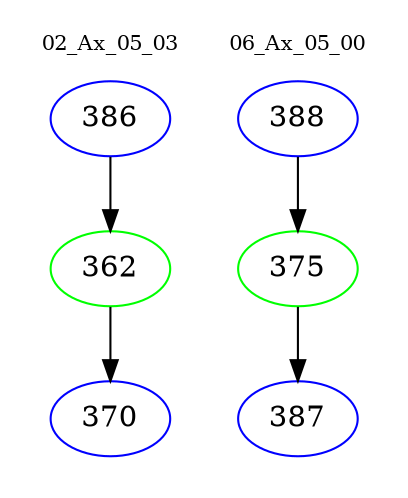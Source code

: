 digraph{
subgraph cluster_0 {
color = white
label = "02_Ax_05_03";
fontsize=10;
T0_386 [label="386", color="blue"]
T0_386 -> T0_362 [color="black"]
T0_362 [label="362", color="green"]
T0_362 -> T0_370 [color="black"]
T0_370 [label="370", color="blue"]
}
subgraph cluster_1 {
color = white
label = "06_Ax_05_00";
fontsize=10;
T1_388 [label="388", color="blue"]
T1_388 -> T1_375 [color="black"]
T1_375 [label="375", color="green"]
T1_375 -> T1_387 [color="black"]
T1_387 [label="387", color="blue"]
}
}
